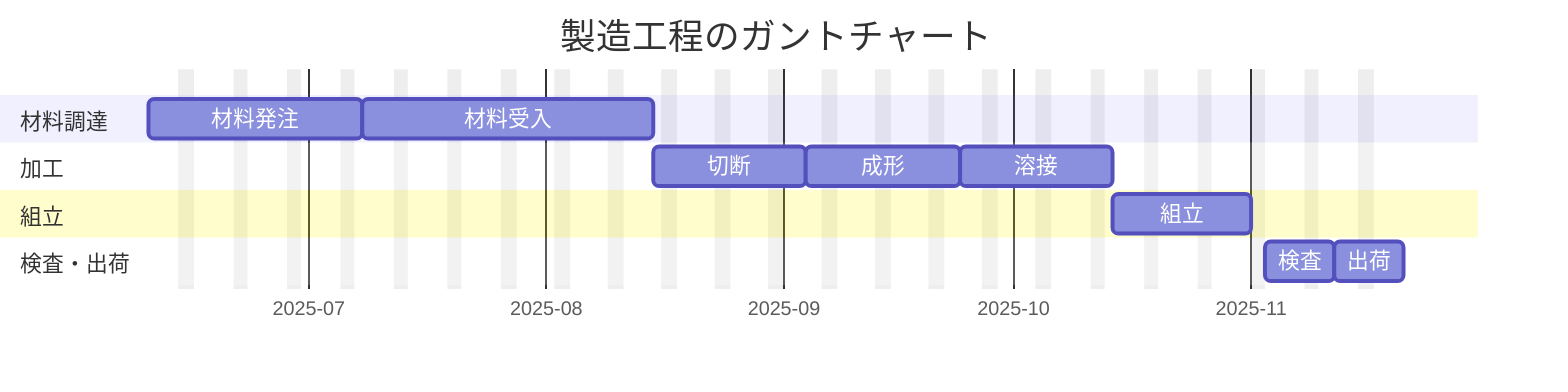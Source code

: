 ---
displayMode: compact
config:
  theme: default
  gantt:
    axisFontSize: 24
    todayMarker: off
---
gantt
    title 製造工程のガントチャート
    dateFormat  YYYY-MM-DD
    tickInterval 1month
    axisFormat %Y-%m 
    excludes    weekends
    section 材料調達
    材料発注           :a1, 2025-06-10, 20d
    材料受入           :a2, after a1, 4w
    section 加工
    切断               :b1, 2025-08-15, 2w
    成形               :b2, after b1, 2w
    溶接               :b3, after b2, 2w
    section 組立
    組立               :c1, after b3, 2w
    section 検査・出荷
    検査               :d1, after c1, 1w
    出荷               :d2, after d1, 1w